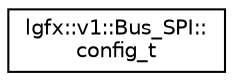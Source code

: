 digraph "Graphical Class Hierarchy"
{
 // LATEX_PDF_SIZE
  edge [fontname="Helvetica",fontsize="10",labelfontname="Helvetica",labelfontsize="10"];
  node [fontname="Helvetica",fontsize="10",shape=record];
  rankdir="LR";
  Node0 [label="lgfx::v1::Bus_SPI::\lconfig_t",height=0.2,width=0.4,color="black", fillcolor="white", style="filled",URL="$d5/d8d/structlgfx_1_1v1_1_1Bus__SPI_1_1config__t.html",tooltip=" "];
}
